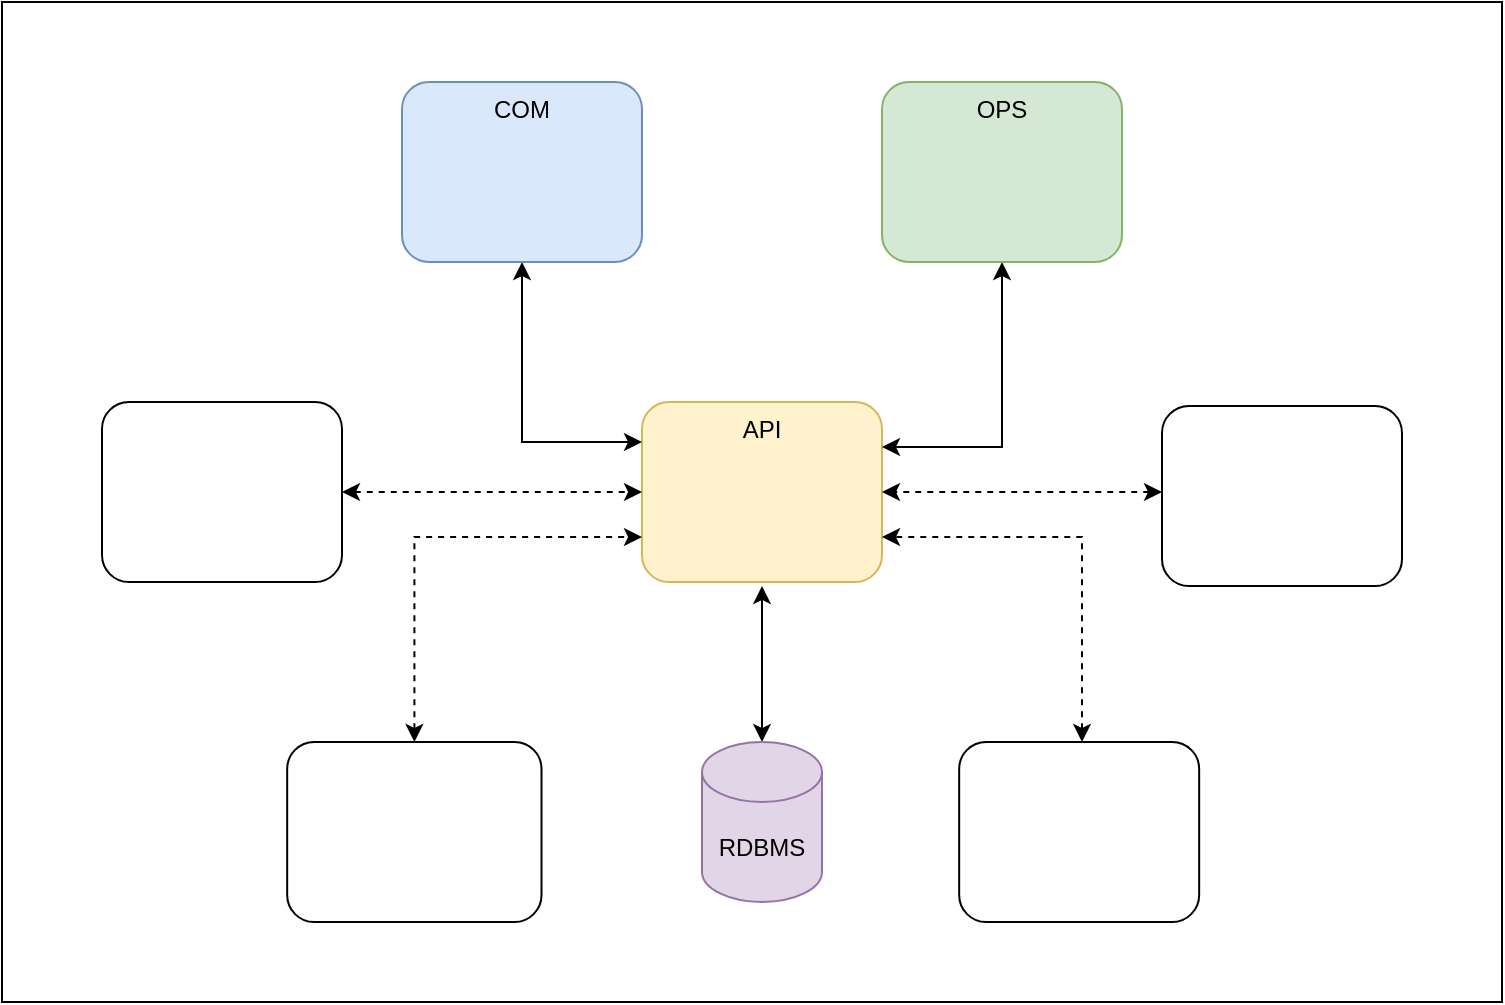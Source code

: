 <mxfile version="20.0.4" type="device"><diagram id="3r_dnOy8aWFceILd3QzP" name="Page-1"><mxGraphModel dx="1091" dy="621" grid="1" gridSize="10" guides="1" tooltips="1" connect="1" arrows="1" fold="1" page="1" pageScale="1" pageWidth="1100" pageHeight="850" math="0" shadow="0"><root><mxCell id="0"/><mxCell id="1" parent="0"/><mxCell id="5H42CSEcQ_McSmGZ2UzK-29" value="" style="rounded=0;whiteSpace=wrap;html=1;" vertex="1" parent="1"><mxGeometry x="130" y="230" width="750" height="500" as="geometry"/></mxCell><mxCell id="5H42CSEcQ_McSmGZ2UzK-1" value="API" style="rounded=1;whiteSpace=wrap;html=1;fillColor=#fff2cc;strokeColor=#d6b656;verticalAlign=top;" vertex="1" parent="1"><mxGeometry x="450" y="430" width="120" height="90" as="geometry"/></mxCell><mxCell id="5H42CSEcQ_McSmGZ2UzK-4" style="edgeStyle=orthogonalEdgeStyle;rounded=0;orthogonalLoop=1;jettySize=auto;html=1;startArrow=classic;startFill=1;" edge="1" parent="1" source="5H42CSEcQ_McSmGZ2UzK-2"><mxGeometry relative="1" as="geometry"><mxPoint x="450" y="450" as="targetPoint"/><Array as="points"><mxPoint x="390" y="450"/><mxPoint x="450" y="450"/></Array></mxGeometry></mxCell><mxCell id="5H42CSEcQ_McSmGZ2UzK-2" value="COM" style="rounded=1;whiteSpace=wrap;html=1;fillColor=#dae8fc;strokeColor=#6c8ebf;verticalAlign=top;" vertex="1" parent="1"><mxGeometry x="330" y="270" width="120" height="90" as="geometry"/></mxCell><mxCell id="5H42CSEcQ_McSmGZ2UzK-12" style="edgeStyle=orthogonalEdgeStyle;rounded=0;orthogonalLoop=1;jettySize=auto;html=1;entryX=1;entryY=0.25;entryDx=0;entryDy=0;startArrow=classic;startFill=1;" edge="1" parent="1" source="5H42CSEcQ_McSmGZ2UzK-3" target="5H42CSEcQ_McSmGZ2UzK-1"><mxGeometry relative="1" as="geometry"/></mxCell><mxCell id="5H42CSEcQ_McSmGZ2UzK-3" value="OPS" style="rounded=1;whiteSpace=wrap;html=1;fillColor=#d5e8d4;strokeColor=#82b366;verticalAlign=top;" vertex="1" parent="1"><mxGeometry x="570" y="270" width="120" height="90" as="geometry"/></mxCell><mxCell id="5H42CSEcQ_McSmGZ2UzK-6" value="" style="shape=image;verticalLabelPosition=bottom;labelBackgroundColor=default;verticalAlign=top;aspect=fixed;imageAspect=0;image=https://upload.wikimedia.org/wikipedia/commons/thumb/c/cf/Angular_full_color_logo.svg/2048px-Angular_full_color_logo.svg.png;" vertex="1" parent="1"><mxGeometry x="367.5" y="300" width="45" height="45" as="geometry"/></mxCell><mxCell id="5H42CSEcQ_McSmGZ2UzK-7" value="" style="shape=image;verticalLabelPosition=bottom;labelBackgroundColor=default;verticalAlign=top;aspect=fixed;imageAspect=0;image=https://upload.wikimedia.org/wikipedia/commons/thumb/c/cf/Angular_full_color_logo.svg/2048px-Angular_full_color_logo.svg.png;" vertex="1" parent="1"><mxGeometry x="607.5" y="300" width="45" height="45" as="geometry"/></mxCell><mxCell id="5H42CSEcQ_McSmGZ2UzK-9" value="" style="shape=image;verticalLabelPosition=bottom;labelBackgroundColor=default;verticalAlign=top;aspect=fixed;imageAspect=0;image=https://ertan-toker.de/wp-content/uploads/2018/04/spring-boot-project-logo-1-thegem-blog-default-large.png;" vertex="1" parent="1"><mxGeometry x="470" y="450" width="80" height="72" as="geometry"/></mxCell><mxCell id="5H42CSEcQ_McSmGZ2UzK-11" style="edgeStyle=orthogonalEdgeStyle;rounded=0;orthogonalLoop=1;jettySize=auto;html=1;entryX=0.5;entryY=1;entryDx=0;entryDy=0;startArrow=classic;startFill=1;" edge="1" parent="1" source="5H42CSEcQ_McSmGZ2UzK-10" target="5H42CSEcQ_McSmGZ2UzK-9"><mxGeometry relative="1" as="geometry"/></mxCell><mxCell id="5H42CSEcQ_McSmGZ2UzK-10" value="RDBMS" style="shape=cylinder3;whiteSpace=wrap;html=1;boundedLbl=1;backgroundOutline=1;size=15;fillColor=#e1d5e7;strokeColor=#9673a6;" vertex="1" parent="1"><mxGeometry x="480" y="600" width="60" height="80" as="geometry"/></mxCell><mxCell id="5H42CSEcQ_McSmGZ2UzK-15" style="edgeStyle=orthogonalEdgeStyle;rounded=0;orthogonalLoop=1;jettySize=auto;html=1;entryX=0;entryY=0.5;entryDx=0;entryDy=0;startArrow=classic;startFill=1;dashed=1;" edge="1" parent="1" source="5H42CSEcQ_McSmGZ2UzK-13" target="5H42CSEcQ_McSmGZ2UzK-1"><mxGeometry relative="1" as="geometry"><Array as="points"><mxPoint x="270" y="475"/></Array></mxGeometry></mxCell><mxCell id="5H42CSEcQ_McSmGZ2UzK-13" value="" style="rounded=1;whiteSpace=wrap;html=1;" vertex="1" parent="1"><mxGeometry x="180" y="430" width="120" height="90" as="geometry"/></mxCell><mxCell id="5H42CSEcQ_McSmGZ2UzK-14" value="" style="shape=image;verticalLabelPosition=bottom;labelBackgroundColor=default;verticalAlign=top;aspect=fixed;imageAspect=0;image=https://help.turitop.com/hc/article_attachments/360013282039/isologoVertical.png;" vertex="1" parent="1"><mxGeometry x="207.16" y="444.5" width="65.67" height="61" as="geometry"/></mxCell><mxCell id="5H42CSEcQ_McSmGZ2UzK-20" style="edgeStyle=orthogonalEdgeStyle;rounded=0;orthogonalLoop=1;jettySize=auto;html=1;entryX=1;entryY=0.5;entryDx=0;entryDy=0;dashed=1;startArrow=classic;startFill=1;" edge="1" parent="1" source="5H42CSEcQ_McSmGZ2UzK-19" target="5H42CSEcQ_McSmGZ2UzK-1"><mxGeometry relative="1" as="geometry"><Array as="points"><mxPoint x="710" y="475"/></Array></mxGeometry></mxCell><mxCell id="5H42CSEcQ_McSmGZ2UzK-19" value="" style="rounded=1;whiteSpace=wrap;html=1;" vertex="1" parent="1"><mxGeometry x="710" y="432" width="120" height="90" as="geometry"/></mxCell><mxCell id="5H42CSEcQ_McSmGZ2UzK-18" value="" style="shape=image;verticalLabelPosition=bottom;labelBackgroundColor=default;verticalAlign=top;aspect=fixed;imageAspect=0;image=https://i.blogs.es/16b956/gmail-nuevo-logo-google-workspace/1366_2000.jpg;" vertex="1" parent="1"><mxGeometry x="722.63" y="445.48" width="94.74" height="63.04" as="geometry"/></mxCell><mxCell id="5H42CSEcQ_McSmGZ2UzK-23" style="edgeStyle=orthogonalEdgeStyle;rounded=0;orthogonalLoop=1;jettySize=auto;html=1;entryX=1;entryY=0.75;entryDx=0;entryDy=0;dashed=1;startArrow=classic;startFill=1;" edge="1" parent="1" source="5H42CSEcQ_McSmGZ2UzK-22" target="5H42CSEcQ_McSmGZ2UzK-1"><mxGeometry relative="1" as="geometry"><Array as="points"><mxPoint x="670" y="497"/></Array></mxGeometry></mxCell><mxCell id="5H42CSEcQ_McSmGZ2UzK-22" value="" style="rounded=1;whiteSpace=wrap;html=1;" vertex="1" parent="1"><mxGeometry x="608.58" y="600" width="120" height="90" as="geometry"/></mxCell><mxCell id="5H42CSEcQ_McSmGZ2UzK-21" value="" style="shape=image;verticalLabelPosition=bottom;labelBackgroundColor=default;verticalAlign=top;aspect=fixed;imageAspect=0;image=https://upload.wikimedia.org/wikipedia/commons/b/b0/Cloudinary_logo_blue_0720_2x.png;" vertex="1" parent="1"><mxGeometry x="614.52" y="634.5" width="108.11" height="21" as="geometry"/></mxCell><mxCell id="5H42CSEcQ_McSmGZ2UzK-28" style="edgeStyle=orthogonalEdgeStyle;rounded=0;orthogonalLoop=1;jettySize=auto;html=1;entryX=0;entryY=0.75;entryDx=0;entryDy=0;dashed=1;startArrow=classic;startFill=1;" edge="1" parent="1" source="5H42CSEcQ_McSmGZ2UzK-27" target="5H42CSEcQ_McSmGZ2UzK-1"><mxGeometry relative="1" as="geometry"><Array as="points"><mxPoint x="336" y="497"/></Array></mxGeometry></mxCell><mxCell id="5H42CSEcQ_McSmGZ2UzK-27" value="" style="rounded=1;whiteSpace=wrap;html=1;" vertex="1" parent="1"><mxGeometry x="272.59" y="600" width="127.17" height="90" as="geometry"/></mxCell><mxCell id="5H42CSEcQ_McSmGZ2UzK-26" value="" style="shape=image;verticalLabelPosition=bottom;labelBackgroundColor=default;verticalAlign=top;aspect=fixed;imageAspect=0;image=https://www.afip.gob.ar/frameworkAFIP/v1/img/logo_afip.png;" vertex="1" parent="1"><mxGeometry x="279.53" y="625.5" width="113.3" height="39" as="geometry"/></mxCell></root></mxGraphModel></diagram></mxfile>